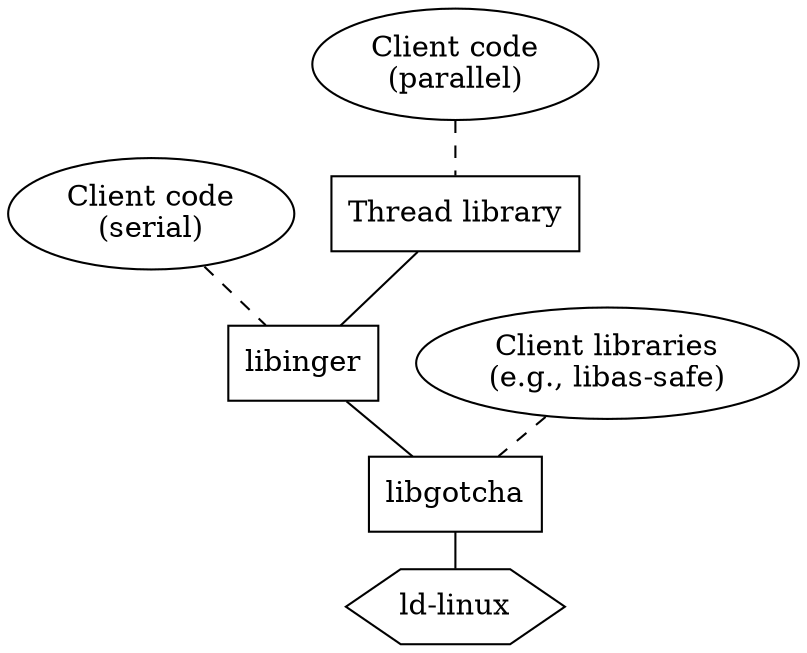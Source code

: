strict graph {
	ranksep=0.25;

	{
		node [shape=oval];

		serialclient [label="Client code\n(serial)"];
		parallelclient [label="Client code\n(parallel)"];
		libassafe [label="Client libraries\n(e.g., libas-safe)"];
	}

	{
		node [shape=box];

		threadlib [label="Thread library"];
		libinger;
		libgotcha;
	}

	rtld [shape=hexagon,label="ld-linux"];

	threadlib -- libinger;
	libinger -- libgotcha;
	libgotcha -- rtld;

	{
		edge [style=dashed];

		serialclient -- libinger;
		parallelclient -- threadlib;
		libassafe -- libgotcha;
	}
}
